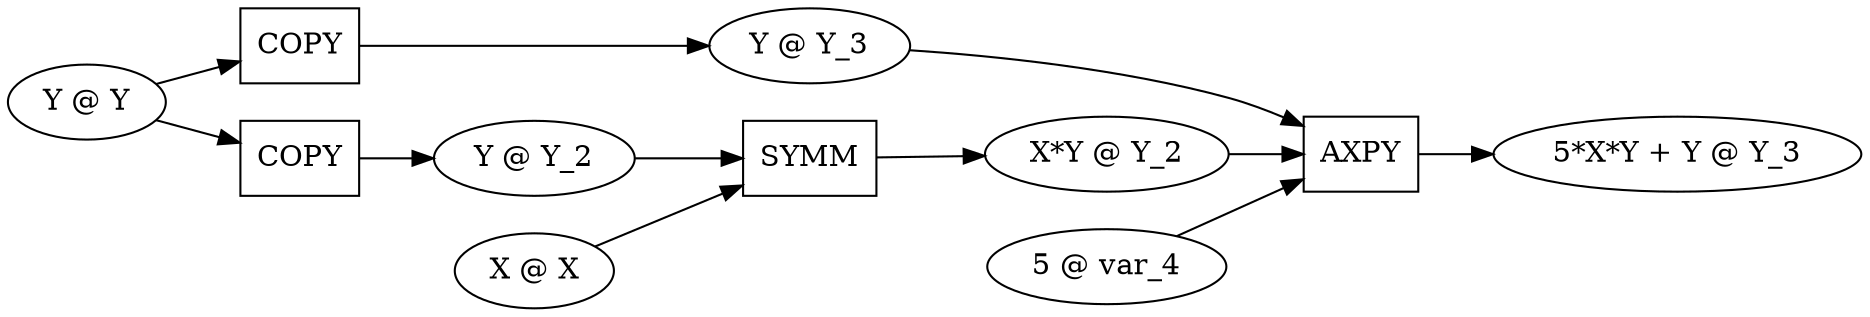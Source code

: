 
digraph{

rankdir=LR

"Y @ Y" [shape=ellipse]
"Y @ Y_3" [shape=ellipse]
"Y @ Y_2" [shape=ellipse]
"X @ X" [shape=ellipse]
"X*Y @ Y_2" [shape=ellipse]
"5 @ var_4" [shape=ellipse]
"5*X*Y + Y @ Y_3" [shape=ellipse]

"[Y @ Y] -> COPY -> [Y @ Y_3]" [shape=box, label="COPY"]
"[Y @ Y] -> COPY -> [Y @ Y_2]" [shape=box, label="COPY"]
"[1 @ var, X @ X, Y @ Y_2, 0 @ var_2, Y @ Y_2] -> SYMM -> [X*Y @ Y_2]" [shape=box, label="SYMM"]
"[5 @ var_4, X*Y @ Y_2, Y @ Y_3] -> AXPY -> [5*X*Y + Y @ Y_3]" [shape=box, label="AXPY"]

"Y @ Y" -> "[Y @ Y] -> COPY -> [Y @ Y_3]"
"[Y @ Y] -> COPY -> [Y @ Y_3]" -> "Y @ Y_3"
"Y @ Y" -> "[Y @ Y] -> COPY -> [Y @ Y_2]"
"[Y @ Y] -> COPY -> [Y @ Y_2]" -> "Y @ Y_2"
"X @ X" -> "[1 @ var, X @ X, Y @ Y_2, 0 @ var_2, Y @ Y_2] -> SYMM -> [X*Y @ Y_2]"
"Y @ Y_2" -> "[1 @ var, X @ X, Y @ Y_2, 0 @ var_2, Y @ Y_2] -> SYMM -> [X*Y @ Y_2]"
"[1 @ var, X @ X, Y @ Y_2, 0 @ var_2, Y @ Y_2] -> SYMM -> [X*Y @ Y_2]" -> "X*Y @ Y_2"
"5 @ var_4" -> "[5 @ var_4, X*Y @ Y_2, Y @ Y_3] -> AXPY -> [5*X*Y + Y @ Y_3]"
"X*Y @ Y_2" -> "[5 @ var_4, X*Y @ Y_2, Y @ Y_3] -> AXPY -> [5*X*Y + Y @ Y_3]"
"Y @ Y_3" -> "[5 @ var_4, X*Y @ Y_2, Y @ Y_3] -> AXPY -> [5*X*Y + Y @ Y_3]"
"[5 @ var_4, X*Y @ Y_2, Y @ Y_3] -> AXPY -> [5*X*Y + Y @ Y_3]" -> "5*X*Y + Y @ Y_3"
}
